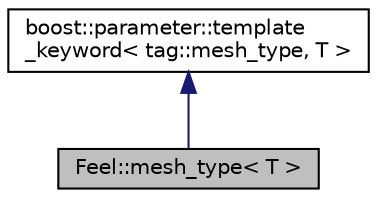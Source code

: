 digraph "Feel::mesh_type&lt; T &gt;"
{
 // LATEX_PDF_SIZE
  edge [fontname="Helvetica",fontsize="10",labelfontname="Helvetica",labelfontsize="10"];
  node [fontname="Helvetica",fontsize="10",shape=record];
  Node1 [label="Feel::mesh_type\< T \>",height=0.2,width=0.4,color="black", fillcolor="grey75", style="filled", fontcolor="black",tooltip=" "];
  Node2 -> Node1 [dir="back",color="midnightblue",fontsize="10",style="solid",fontname="Helvetica"];
  Node2 [label="boost::parameter::template\l_keyword\< tag::mesh_type, T \>",height=0.2,width=0.4,color="black", fillcolor="white", style="filled",URL="$classboost_1_1parameter_1_1template__keyword.html",tooltip=" "];
}
